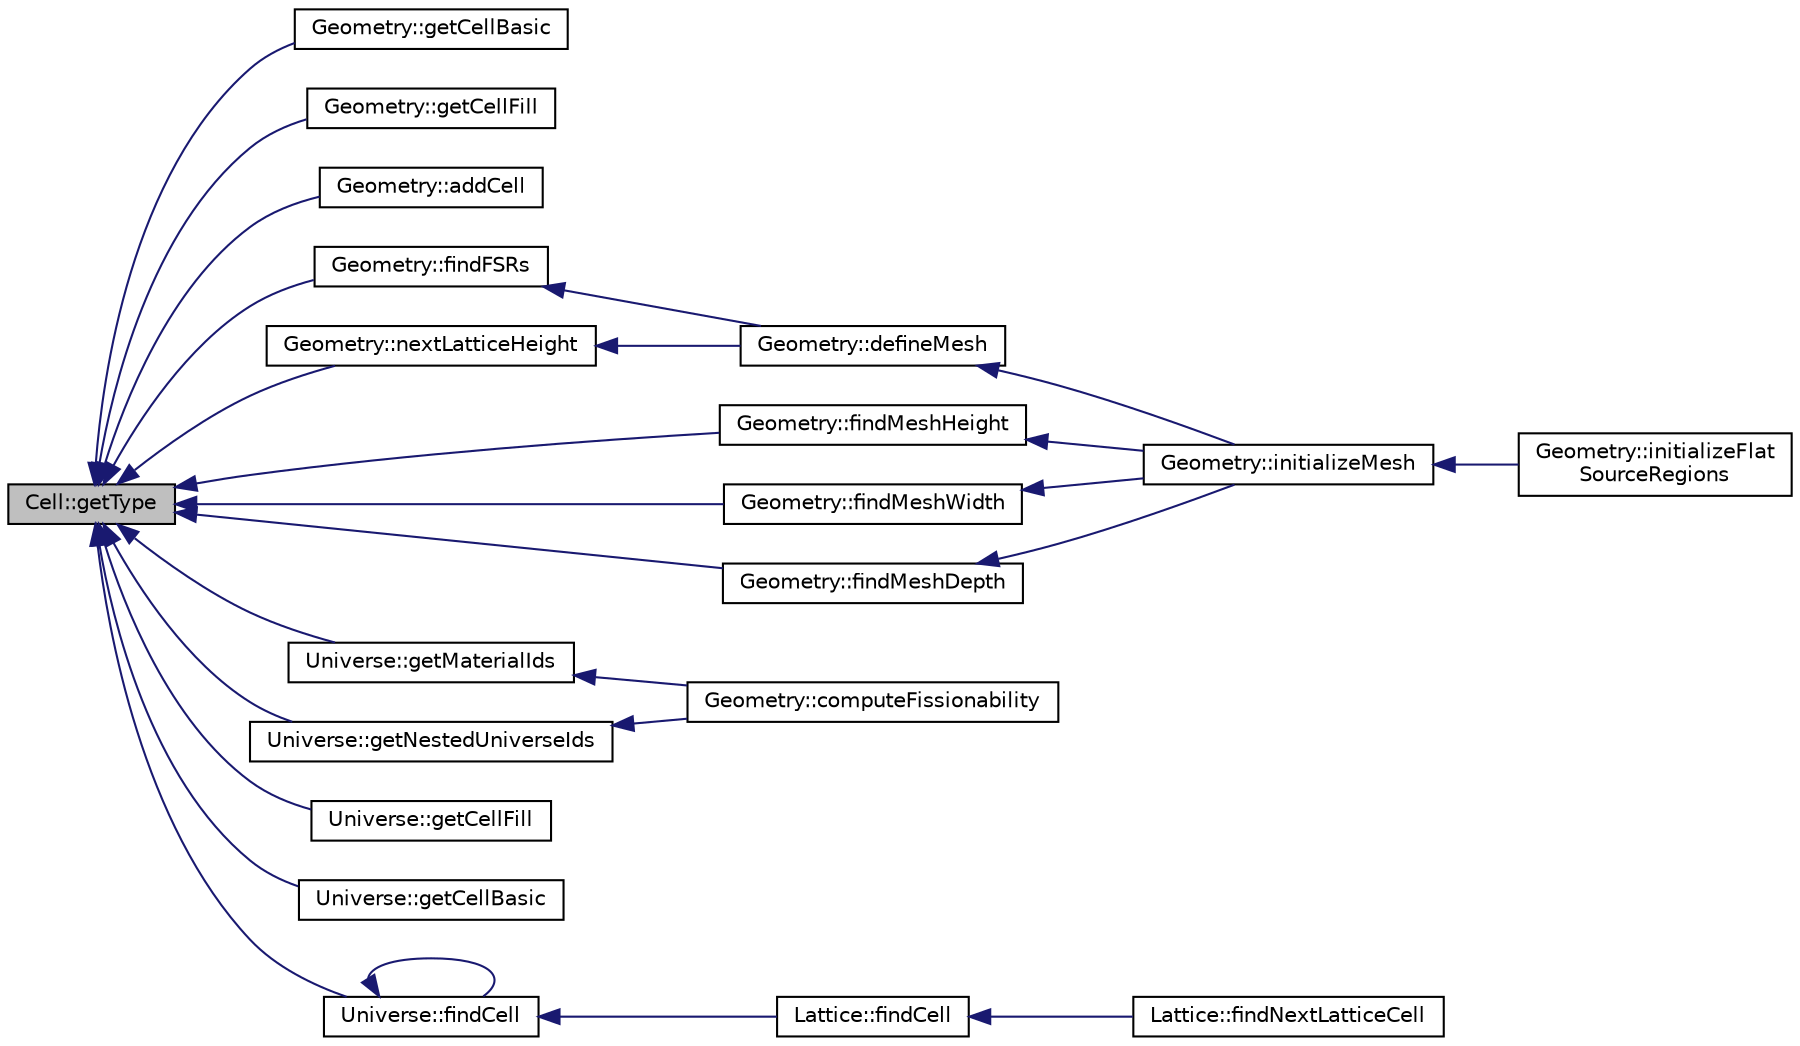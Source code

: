 digraph "Cell::getType"
{
  edge [fontname="Helvetica",fontsize="10",labelfontname="Helvetica",labelfontsize="10"];
  node [fontname="Helvetica",fontsize="10",shape=record];
  rankdir="LR";
  Node1 [label="Cell::getType",height=0.2,width=0.4,color="black", fillcolor="grey75", style="filled" fontcolor="black"];
  Node1 -> Node2 [dir="back",color="midnightblue",fontsize="10",style="solid",fontname="Helvetica"];
  Node2 [label="Geometry::getCellBasic",height=0.2,width=0.4,color="black", fillcolor="white", style="filled",URL="$classGeometry.html#ae8bb828df45dc6c34349e78412268d59",tooltip="Return a pointer to a Cell filled by a Material (CellBasic) from the Geometry."];
  Node1 -> Node3 [dir="back",color="midnightblue",fontsize="10",style="solid",fontname="Helvetica"];
  Node3 [label="Geometry::getCellFill",height=0.2,width=0.4,color="black", fillcolor="white", style="filled",URL="$classGeometry.html#a8196cf7b0bb73ead492767a47f01db70",tooltip="Return a pointer to a Cell filled by a Universe (CellFill) from the Geometry."];
  Node1 -> Node4 [dir="back",color="midnightblue",fontsize="10",style="solid",fontname="Helvetica"];
  Node4 [label="Geometry::addCell",height=0.2,width=0.4,color="black", fillcolor="white", style="filled",URL="$classGeometry.html#ac682e21a0664f12390bb956147030bdf",tooltip="Add a Cell to the Geometry."];
  Node1 -> Node5 [dir="back",color="midnightblue",fontsize="10",style="solid",fontname="Helvetica"];
  Node5 [label="Geometry::findFSRs",height=0.2,width=0.4,color="black", fillcolor="white", style="filled",URL="$classGeometry.html#aa988bf6c4a3064afeb21c7c0f81eef58",tooltip="This is a recursive method which stores the IDs of all FSRs located in a Mesh cell object in a std::v..."];
  Node5 -> Node6 [dir="back",color="midnightblue",fontsize="10",style="solid",fontname="Helvetica"];
  Node6 [label="Geometry::defineMesh",height=0.2,width=0.4,color="black", fillcolor="white", style="filled",URL="$classGeometry.html#a953bddab7863827c6f93911647d3b7ab",tooltip="This is a recursive method which defines all the parameters of the the Mesh cell objects in a Mesh..."];
  Node6 -> Node7 [dir="back",color="midnightblue",fontsize="10",style="solid",fontname="Helvetica"];
  Node7 [label="Geometry::initializeMesh",height=0.2,width=0.4,color="black", fillcolor="white", style="filled",URL="$classGeometry.html#a46c73fdec60562eeadfb92146754f01d",tooltip="This is a recursive method which makes a mesh for solving the Course Mesh Finite Difference (CMFD) di..."];
  Node7 -> Node8 [dir="back",color="midnightblue",fontsize="10",style="solid",fontname="Helvetica"];
  Node8 [label="Geometry::initializeFlat\lSourceRegions",height=0.2,width=0.4,color="black", fillcolor="white", style="filled",URL="$classGeometry.html#ad951597b0a94c3f4c43db865ae30218d",tooltip="Compute the number of flat source regions in the Geometry and initialize arrays for FSR IDs and maps..."];
  Node1 -> Node9 [dir="back",color="midnightblue",fontsize="10",style="solid",fontname="Helvetica"];
  Node9 [label="Geometry::nextLatticeHeight",height=0.2,width=0.4,color="black", fillcolor="white", style="filled",URL="$classGeometry.html#affea9525ab3495c60b0abfa66780322b",tooltip="This is a recursive method that finds the Mesh cell height of the next lowest LATTICE in a given Univ..."];
  Node9 -> Node6 [dir="back",color="midnightblue",fontsize="10",style="solid",fontname="Helvetica"];
  Node1 -> Node10 [dir="back",color="midnightblue",fontsize="10",style="solid",fontname="Helvetica"];
  Node10 [label="Geometry::findMeshHeight",height=0.2,width=0.4,color="black", fillcolor="white", style="filled",URL="$classGeometry.html#ad0038b2f7ce38dd852e85e5512f76eb0",tooltip="This is a recursive method that finds the Mesh cell height of the LATTICE at the CMFD Mesh level..."];
  Node10 -> Node7 [dir="back",color="midnightblue",fontsize="10",style="solid",fontname="Helvetica"];
  Node1 -> Node11 [dir="back",color="midnightblue",fontsize="10",style="solid",fontname="Helvetica"];
  Node11 [label="Geometry::findMeshWidth",height=0.2,width=0.4,color="black", fillcolor="white", style="filled",URL="$classGeometry.html#a9dc3627155dcebcfc358bc1882062b52",tooltip="This is a recursive method that finds the Mesh cell width of the LATTICE at the CMFD Mesh level..."];
  Node11 -> Node7 [dir="back",color="midnightblue",fontsize="10",style="solid",fontname="Helvetica"];
  Node1 -> Node12 [dir="back",color="midnightblue",fontsize="10",style="solid",fontname="Helvetica"];
  Node12 [label="Geometry::findMeshDepth",height=0.2,width=0.4,color="black", fillcolor="white", style="filled",URL="$classGeometry.html#ab3e05754e221bbf39a52f22d13d207f1",tooltip="This is a recursive method that finds the depth of the Geometry Mesh."];
  Node12 -> Node7 [dir="back",color="midnightblue",fontsize="10",style="solid",fontname="Helvetica"];
  Node1 -> Node13 [dir="back",color="midnightblue",fontsize="10",style="solid",fontname="Helvetica"];
  Node13 [label="Universe::getMaterialIds",height=0.2,width=0.4,color="black", fillcolor="white", style="filled",URL="$classUniverse.html#a190ad75ccf5c8403a309c22b18d33e5d",tooltip="Aggregates a list (vector) of the IDs of all Materials within the MATERIAL type Cells filling this Un..."];
  Node13 -> Node14 [dir="back",color="midnightblue",fontsize="10",style="solid",fontname="Helvetica"];
  Node14 [label="Geometry::computeFissionability",height=0.2,width=0.4,color="black", fillcolor="white", style="filled",URL="$classGeometry.html#aa9177c6e58e051484a24c093914b853c",tooltip="Determines the fissionability of each Universe within this Geometry."];
  Node1 -> Node15 [dir="back",color="midnightblue",fontsize="10",style="solid",fontname="Helvetica"];
  Node15 [label="Universe::getNestedUniverseIds",height=0.2,width=0.4,color="black", fillcolor="white", style="filled",URL="$classUniverse.html#a98bd6f494727dc21c99e9b82017f5b13",tooltip="Aggregates a list (vector) of the IDs of all Universes within the FILL type Cells filling this Univer..."];
  Node15 -> Node14 [dir="back",color="midnightblue",fontsize="10",style="solid",fontname="Helvetica"];
  Node1 -> Node16 [dir="back",color="midnightblue",fontsize="10",style="solid",fontname="Helvetica"];
  Node16 [label="Universe::getCellFill",height=0.2,width=0.4,color="black", fillcolor="white", style="filled",URL="$classUniverse.html#afb546608a947f48e8eafb307eab0d2d8",tooltip="Returns a CellFill in this Universe."];
  Node1 -> Node17 [dir="back",color="midnightblue",fontsize="10",style="solid",fontname="Helvetica"];
  Node17 [label="Universe::getCellBasic",height=0.2,width=0.4,color="black", fillcolor="white", style="filled",URL="$classUniverse.html#abbbc6829e073e135d980c77020fc8293",tooltip="Returns a CellBasic in this Universe."];
  Node1 -> Node18 [dir="back",color="midnightblue",fontsize="10",style="solid",fontname="Helvetica"];
  Node18 [label="Universe::findCell",height=0.2,width=0.4,color="black", fillcolor="white", style="filled",URL="$classUniverse.html#a70bafb1689f44b64ed98e85df1595f03",tooltip="Finds the Cell for which a LocalCoords object resides."];
  Node18 -> Node18 [dir="back",color="midnightblue",fontsize="10",style="solid",fontname="Helvetica"];
  Node18 -> Node19 [dir="back",color="midnightblue",fontsize="10",style="solid",fontname="Helvetica"];
  Node19 [label="Lattice::findCell",height=0.2,width=0.4,color="black", fillcolor="white", style="filled",URL="$classLattice.html#a106bb34948883f3695bbffa5e44bce2b",tooltip="Finds the Cell within this Lattice that a LocalCoords is in."];
  Node19 -> Node20 [dir="back",color="midnightblue",fontsize="10",style="solid",fontname="Helvetica"];
  Node20 [label="Lattice::findNextLatticeCell",height=0.2,width=0.4,color="black", fillcolor="white", style="filled",URL="$classLattice.html#a74e06905bc0f096fa4fb1b97420b0825",tooltip="Finds the next Cell for a LocalCoords object along a trajectory defined by some angle (in radians fro..."];
}
